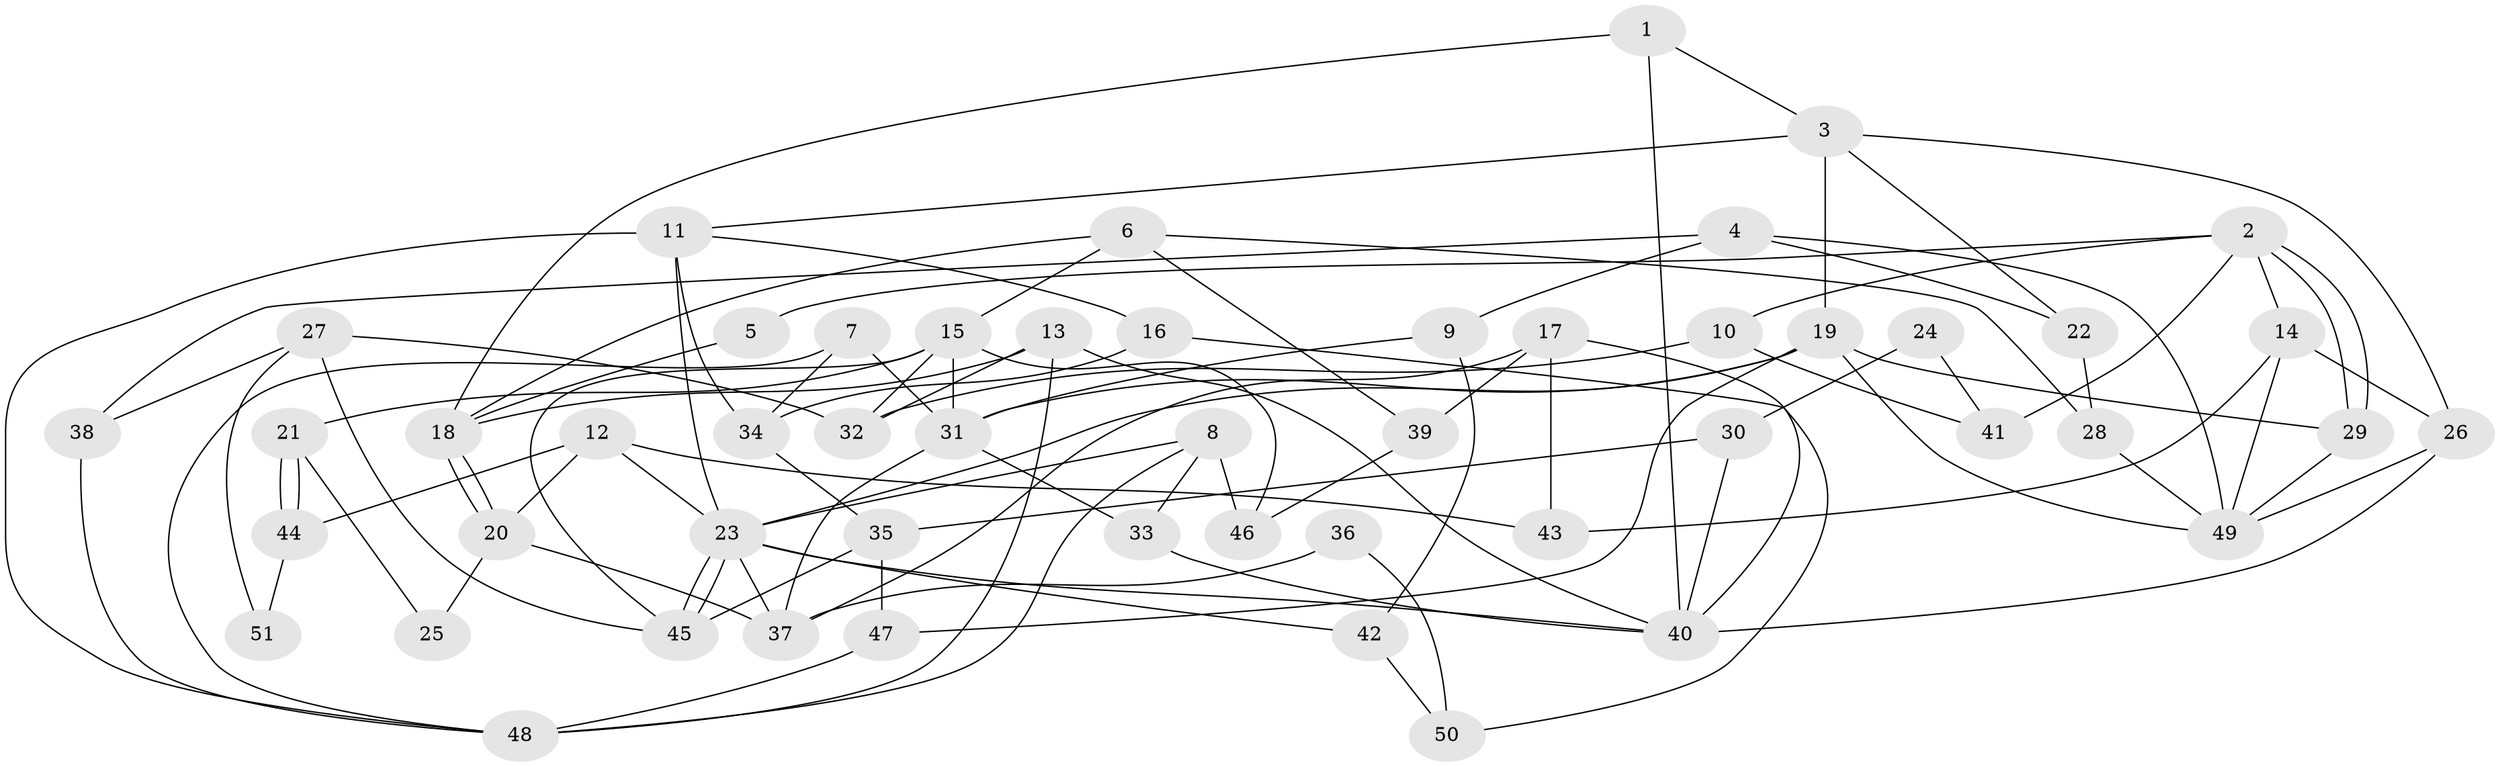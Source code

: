 // coarse degree distribution, {3: 0.25806451612903225, 5: 0.0967741935483871, 7: 0.25806451612903225, 2: 0.06451612903225806, 4: 0.22580645161290322, 9: 0.03225806451612903, 10: 0.03225806451612903, 6: 0.03225806451612903}
// Generated by graph-tools (version 1.1) at 2025/42/03/06/25 10:42:00]
// undirected, 51 vertices, 102 edges
graph export_dot {
graph [start="1"]
  node [color=gray90,style=filled];
  1;
  2;
  3;
  4;
  5;
  6;
  7;
  8;
  9;
  10;
  11;
  12;
  13;
  14;
  15;
  16;
  17;
  18;
  19;
  20;
  21;
  22;
  23;
  24;
  25;
  26;
  27;
  28;
  29;
  30;
  31;
  32;
  33;
  34;
  35;
  36;
  37;
  38;
  39;
  40;
  41;
  42;
  43;
  44;
  45;
  46;
  47;
  48;
  49;
  50;
  51;
  1 -- 40;
  1 -- 18;
  1 -- 3;
  2 -- 14;
  2 -- 29;
  2 -- 29;
  2 -- 5;
  2 -- 10;
  2 -- 41;
  3 -- 19;
  3 -- 11;
  3 -- 22;
  3 -- 26;
  4 -- 22;
  4 -- 49;
  4 -- 9;
  4 -- 38;
  5 -- 18;
  6 -- 15;
  6 -- 18;
  6 -- 28;
  6 -- 39;
  7 -- 48;
  7 -- 31;
  7 -- 34;
  8 -- 48;
  8 -- 23;
  8 -- 33;
  8 -- 46;
  9 -- 31;
  9 -- 42;
  10 -- 32;
  10 -- 41;
  11 -- 23;
  11 -- 16;
  11 -- 34;
  11 -- 48;
  12 -- 20;
  12 -- 43;
  12 -- 23;
  12 -- 44;
  13 -- 40;
  13 -- 48;
  13 -- 18;
  13 -- 32;
  14 -- 49;
  14 -- 26;
  14 -- 43;
  15 -- 45;
  15 -- 46;
  15 -- 21;
  15 -- 31;
  15 -- 32;
  16 -- 34;
  16 -- 50;
  17 -- 40;
  17 -- 37;
  17 -- 39;
  17 -- 43;
  18 -- 20;
  18 -- 20;
  19 -- 23;
  19 -- 31;
  19 -- 29;
  19 -- 47;
  19 -- 49;
  20 -- 37;
  20 -- 25;
  21 -- 44;
  21 -- 44;
  21 -- 25;
  22 -- 28;
  23 -- 45;
  23 -- 45;
  23 -- 37;
  23 -- 40;
  23 -- 42;
  24 -- 30;
  24 -- 41;
  26 -- 49;
  26 -- 40;
  27 -- 32;
  27 -- 45;
  27 -- 38;
  27 -- 51;
  28 -- 49;
  29 -- 49;
  30 -- 40;
  30 -- 35;
  31 -- 33;
  31 -- 37;
  33 -- 40;
  34 -- 35;
  35 -- 47;
  35 -- 45;
  36 -- 37;
  36 -- 50;
  38 -- 48;
  39 -- 46;
  42 -- 50;
  44 -- 51;
  47 -- 48;
}

